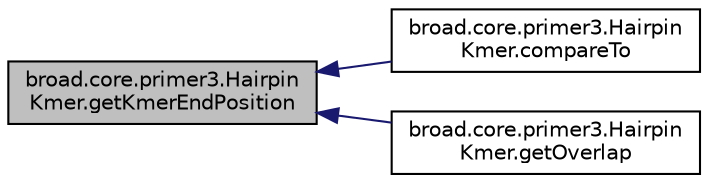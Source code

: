 digraph "broad.core.primer3.HairpinKmer.getKmerEndPosition"
{
  edge [fontname="Helvetica",fontsize="10",labelfontname="Helvetica",labelfontsize="10"];
  node [fontname="Helvetica",fontsize="10",shape=record];
  rankdir="LR";
  Node1 [label="broad.core.primer3.Hairpin\lKmer.getKmerEndPosition",height=0.2,width=0.4,color="black", fillcolor="grey75", style="filled" fontcolor="black"];
  Node1 -> Node2 [dir="back",color="midnightblue",fontsize="10",style="solid",fontname="Helvetica"];
  Node2 [label="broad.core.primer3.Hairpin\lKmer.compareTo",height=0.2,width=0.4,color="black", fillcolor="white", style="filled",URL="$classbroad_1_1core_1_1primer3_1_1_hairpin_kmer.html#a94a68e49d68979288bb6eb0ef8d8984b"];
  Node1 -> Node3 [dir="back",color="midnightblue",fontsize="10",style="solid",fontname="Helvetica"];
  Node3 [label="broad.core.primer3.Hairpin\lKmer.getOverlap",height=0.2,width=0.4,color="black", fillcolor="white", style="filled",URL="$classbroad_1_1core_1_1primer3_1_1_hairpin_kmer.html#ae6410252588bf4ba7a0d87f866ee9b4c"];
}
